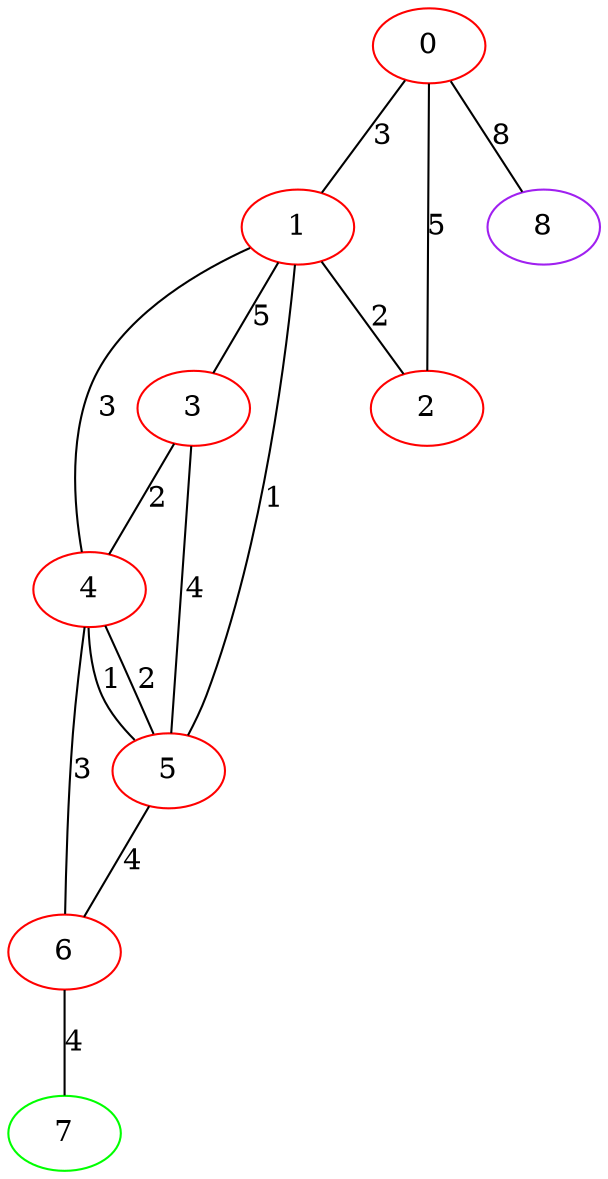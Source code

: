 graph "" {
0 [color=red, weight=1];
1 [color=red, weight=1];
2 [color=red, weight=1];
3 [color=red, weight=1];
4 [color=red, weight=1];
5 [color=red, weight=1];
6 [color=red, weight=1];
7 [color=green, weight=2];
8 [color=purple, weight=4];
0 -- 8  [key=0, label=8];
0 -- 1  [key=0, label=3];
0 -- 2  [key=0, label=5];
1 -- 2  [key=0, label=2];
1 -- 3  [key=0, label=5];
1 -- 4  [key=0, label=3];
1 -- 5  [key=0, label=1];
3 -- 4  [key=0, label=2];
3 -- 5  [key=0, label=4];
4 -- 5  [key=0, label=1];
4 -- 5  [key=1, label=2];
4 -- 6  [key=0, label=3];
5 -- 6  [key=0, label=4];
6 -- 7  [key=0, label=4];
}
